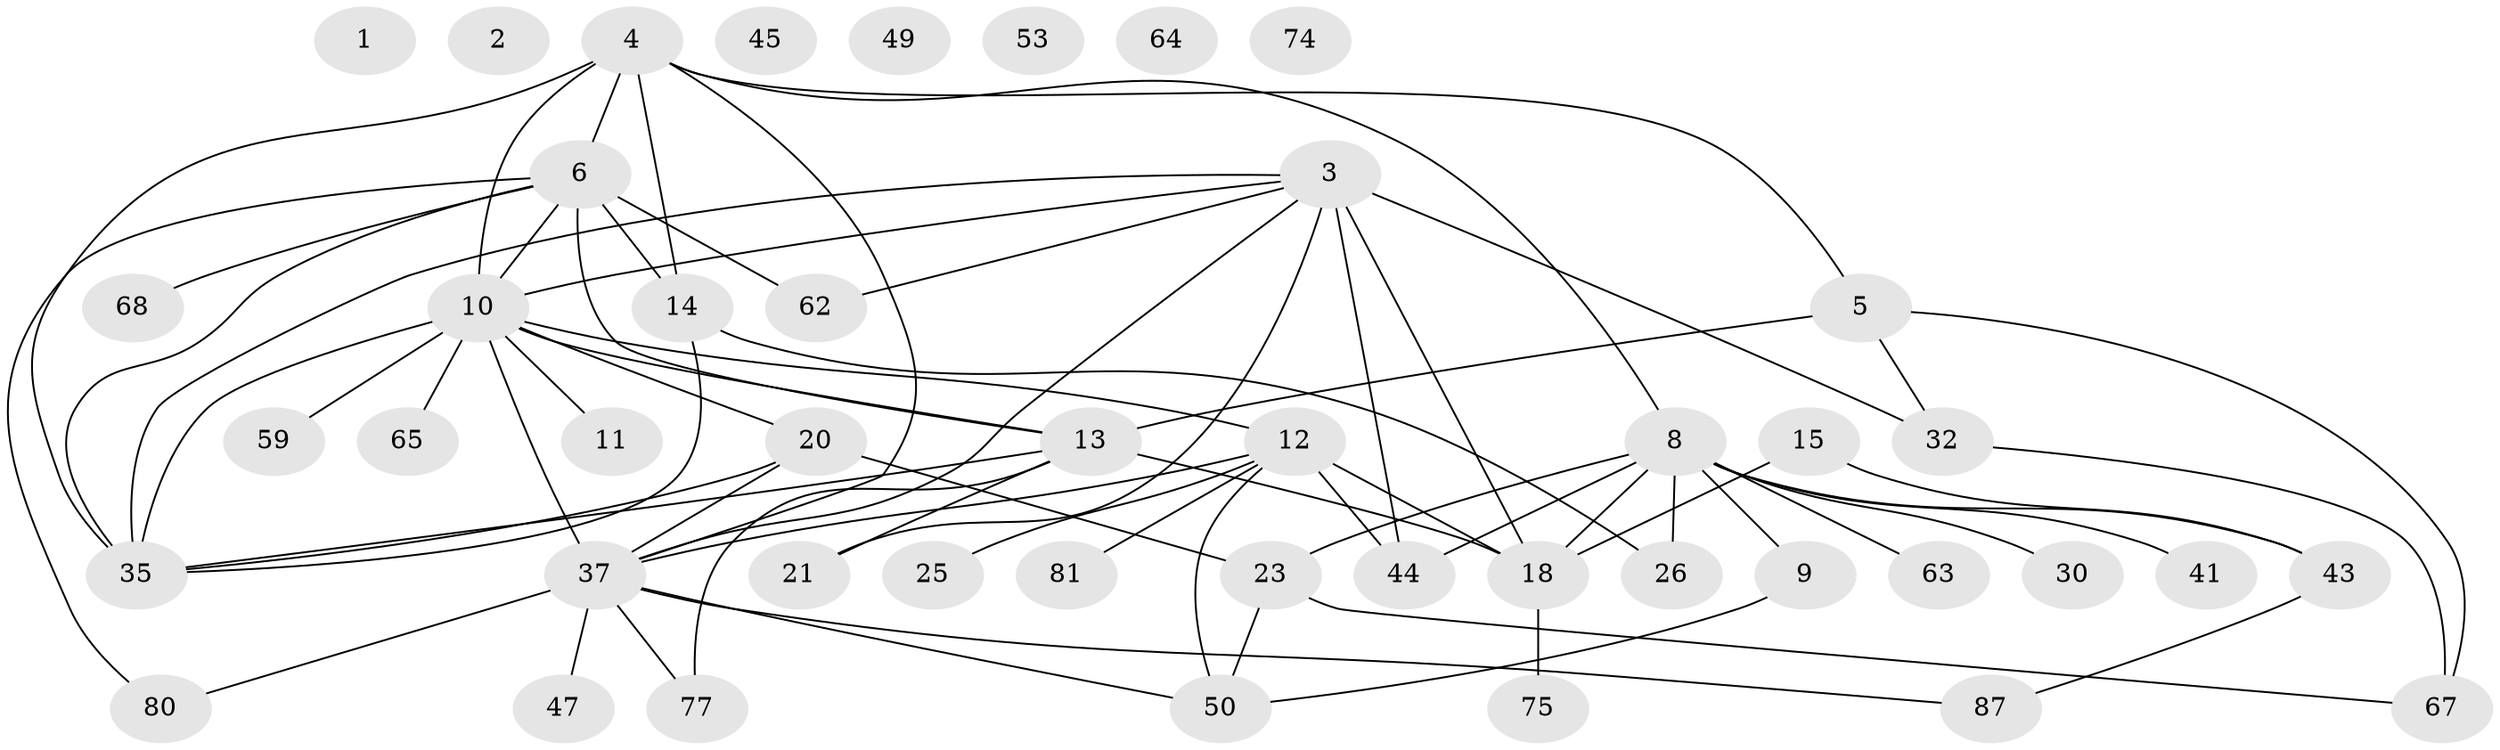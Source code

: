 // original degree distribution, {0: 0.06818181818181818, 1: 0.18181818181818182, 4: 0.17045454545454544, 3: 0.20454545454545456, 2: 0.23863636363636365, 6: 0.045454545454545456, 5: 0.09090909090909091}
// Generated by graph-tools (version 1.1) at 2025/13/03/09/25 04:13:13]
// undirected, 45 vertices, 70 edges
graph export_dot {
graph [start="1"]
  node [color=gray90,style=filled];
  1;
  2 [super="+34"];
  3 [super="+7+52+71+78"];
  4 [super="+42+56+66"];
  5 [super="+22"];
  6 [super="+17+38"];
  8 [super="+31+51+58+60+70"];
  9 [super="+16+33"];
  10 [super="+27+28+55+88"];
  11;
  12 [super="+73+79"];
  13 [super="+46+57+85"];
  14 [super="+19+40"];
  15 [super="+86"];
  18 [super="+24+82"];
  20 [super="+54"];
  21;
  23 [super="+29+39"];
  25;
  26;
  30;
  32 [super="+48"];
  35 [super="+36+69"];
  37 [super="+72+76+83"];
  41;
  43 [super="+84"];
  44;
  45;
  47;
  49;
  50 [super="+61"];
  53;
  59;
  62;
  63;
  64;
  65;
  67;
  68;
  74;
  75;
  77;
  80;
  81;
  87;
  3 -- 32;
  3 -- 18 [weight=3];
  3 -- 21;
  3 -- 62;
  3 -- 44;
  3 -- 10;
  3 -- 35;
  3 -- 37;
  4 -- 5;
  4 -- 35 [weight=2];
  4 -- 6;
  4 -- 8;
  4 -- 10;
  4 -- 14;
  4 -- 37;
  5 -- 32;
  5 -- 67;
  5 -- 13;
  6 -- 62;
  6 -- 80;
  6 -- 68;
  6 -- 10;
  6 -- 13 [weight=2];
  6 -- 14;
  6 -- 35;
  8 -- 18 [weight=2];
  8 -- 63;
  8 -- 41;
  8 -- 44;
  8 -- 30;
  8 -- 26;
  8 -- 9;
  8 -- 23;
  8 -- 43;
  9 -- 50;
  10 -- 59;
  10 -- 65;
  10 -- 20;
  10 -- 11;
  10 -- 12;
  10 -- 13;
  10 -- 35;
  10 -- 37;
  12 -- 81;
  12 -- 44;
  12 -- 37;
  12 -- 25;
  12 -- 18;
  12 -- 50;
  13 -- 77;
  13 -- 21;
  13 -- 18;
  13 -- 35;
  14 -- 26;
  14 -- 35;
  15 -- 43;
  15 -- 18;
  18 -- 75;
  20 -- 23;
  20 -- 35;
  20 -- 37;
  23 -- 67;
  23 -- 50;
  32 -- 67;
  37 -- 80;
  37 -- 50;
  37 -- 87;
  37 -- 47;
  37 -- 77;
  43 -- 87;
}
